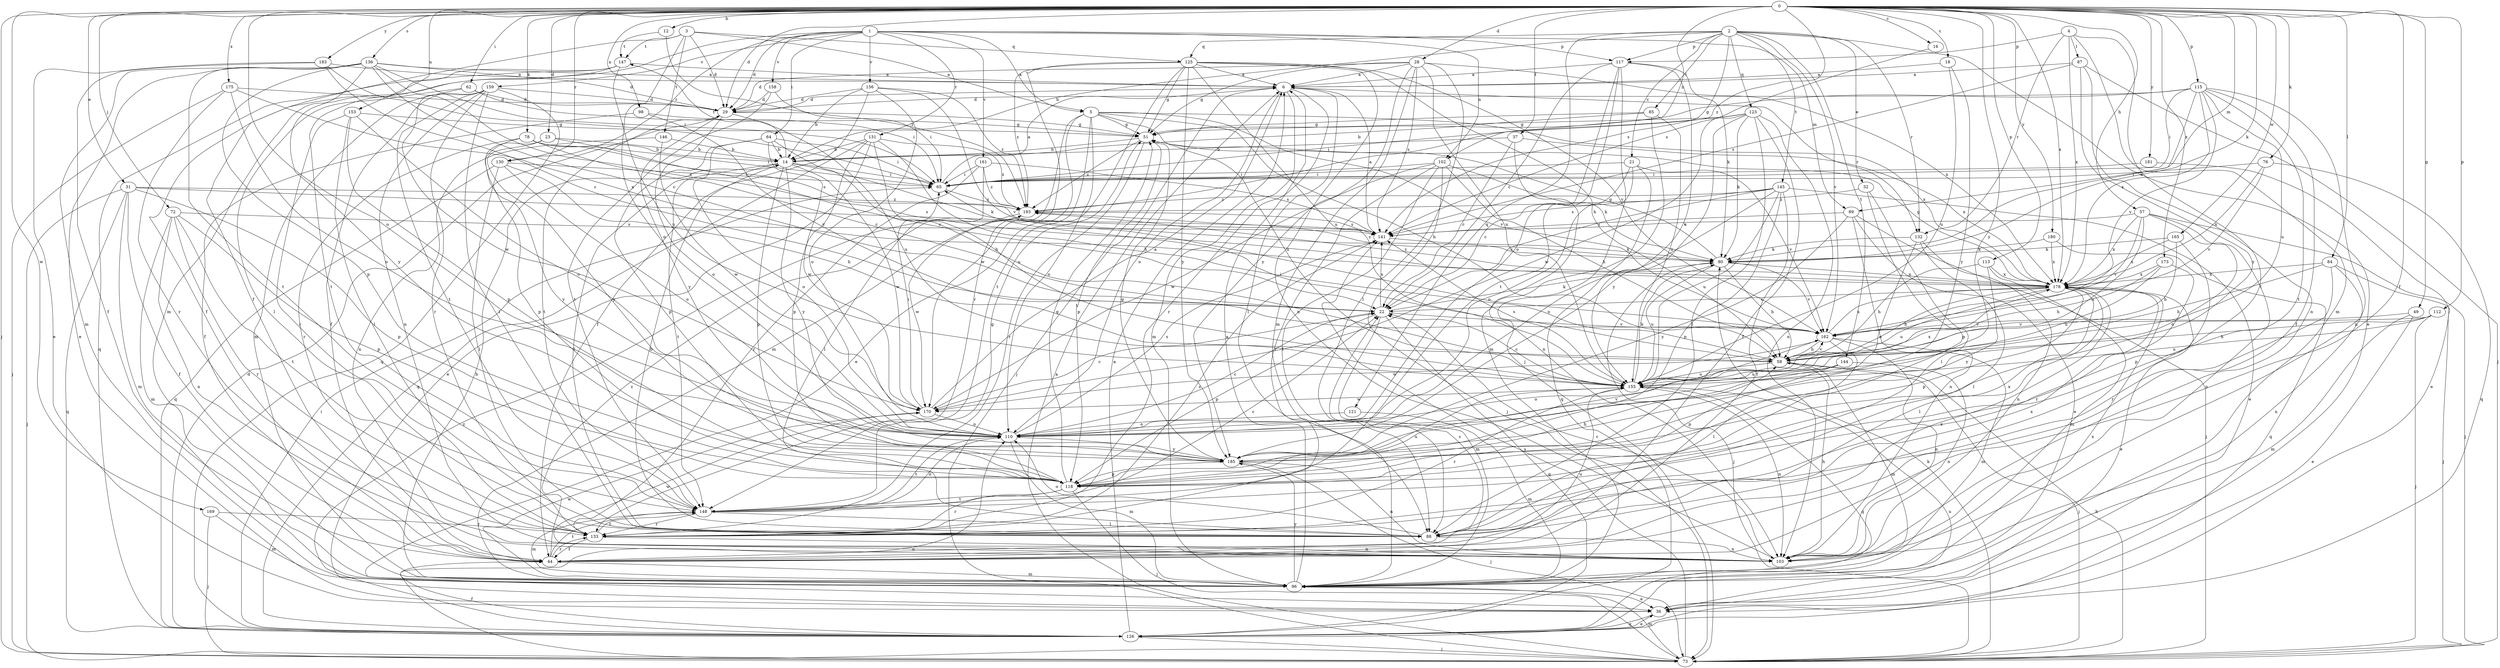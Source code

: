 strict digraph  {
0;
1;
2;
3;
4;
5;
6;
12;
14;
16;
18;
21;
22;
23;
28;
29;
31;
32;
36;
37;
44;
49;
51;
57;
58;
62;
64;
65;
72;
73;
76;
78;
80;
84;
85;
87;
88;
89;
96;
98;
102;
103;
110;
112;
113;
115;
117;
118;
121;
123;
125;
126;
130;
131;
132;
133;
136;
141;
144;
145;
146;
147;
148;
153;
155;
156;
158;
159;
161;
162;
165;
169;
170;
173;
175;
178;
180;
181;
183;
185;
193;
0 -> 12  [label=b];
0 -> 16  [label=c];
0 -> 18  [label=c];
0 -> 23  [label=d];
0 -> 28  [label=d];
0 -> 29  [label=d];
0 -> 31  [label=e];
0 -> 37  [label=f];
0 -> 44  [label=f];
0 -> 49  [label=g];
0 -> 57  [label=h];
0 -> 62  [label=i];
0 -> 72  [label=j];
0 -> 73  [label=j];
0 -> 76  [label=k];
0 -> 78  [label=k];
0 -> 80  [label=k];
0 -> 84  [label=l];
0 -> 89  [label=m];
0 -> 98  [label=n];
0 -> 102  [label=n];
0 -> 110  [label=o];
0 -> 112  [label=p];
0 -> 113  [label=p];
0 -> 115  [label=p];
0 -> 130  [label=r];
0 -> 136  [label=s];
0 -> 153  [label=u];
0 -> 165  [label=w];
0 -> 169  [label=w];
0 -> 173  [label=x];
0 -> 175  [label=x];
0 -> 178  [label=x];
0 -> 180  [label=y];
0 -> 181  [label=y];
0 -> 183  [label=y];
0 -> 185  [label=y];
0 -> 193  [label=z];
1 -> 5  [label=a];
1 -> 29  [label=d];
1 -> 64  [label=i];
1 -> 89  [label=m];
1 -> 96  [label=m];
1 -> 102  [label=n];
1 -> 117  [label=p];
1 -> 130  [label=r];
1 -> 131  [label=r];
1 -> 156  [label=v];
1 -> 158  [label=v];
1 -> 159  [label=v];
1 -> 161  [label=v];
2 -> 14  [label=b];
2 -> 21  [label=c];
2 -> 32  [label=e];
2 -> 36  [label=e];
2 -> 85  [label=l];
2 -> 117  [label=p];
2 -> 121  [label=q];
2 -> 123  [label=q];
2 -> 125  [label=q];
2 -> 132  [label=r];
2 -> 141  [label=s];
2 -> 144  [label=t];
2 -> 145  [label=t];
2 -> 162  [label=v];
3 -> 5  [label=a];
3 -> 29  [label=d];
3 -> 44  [label=f];
3 -> 110  [label=o];
3 -> 125  [label=q];
3 -> 146  [label=t];
3 -> 147  [label=t];
4 -> 87  [label=l];
4 -> 88  [label=l];
4 -> 96  [label=m];
4 -> 117  [label=p];
4 -> 132  [label=r];
4 -> 178  [label=x];
5 -> 36  [label=e];
5 -> 51  [label=g];
5 -> 58  [label=h];
5 -> 96  [label=m];
5 -> 110  [label=o];
5 -> 155  [label=u];
5 -> 162  [label=v];
5 -> 170  [label=w];
5 -> 178  [label=x];
6 -> 29  [label=d];
6 -> 73  [label=j];
6 -> 88  [label=l];
6 -> 96  [label=m];
6 -> 110  [label=o];
6 -> 132  [label=r];
6 -> 133  [label=r];
12 -> 147  [label=t];
12 -> 193  [label=z];
14 -> 65  [label=i];
14 -> 80  [label=k];
14 -> 88  [label=l];
14 -> 118  [label=p];
14 -> 147  [label=t];
14 -> 148  [label=t];
14 -> 170  [label=w];
14 -> 185  [label=y];
16 -> 141  [label=s];
18 -> 6  [label=a];
18 -> 155  [label=u];
18 -> 185  [label=y];
21 -> 22  [label=c];
21 -> 65  [label=i];
21 -> 110  [label=o];
21 -> 126  [label=q];
21 -> 162  [label=v];
22 -> 80  [label=k];
22 -> 96  [label=m];
22 -> 118  [label=p];
22 -> 126  [label=q];
22 -> 141  [label=s];
22 -> 162  [label=v];
23 -> 14  [label=b];
23 -> 22  [label=c];
23 -> 118  [label=p];
23 -> 185  [label=y];
28 -> 6  [label=a];
28 -> 29  [label=d];
28 -> 51  [label=g];
28 -> 88  [label=l];
28 -> 96  [label=m];
28 -> 141  [label=s];
28 -> 155  [label=u];
28 -> 178  [label=x];
28 -> 185  [label=y];
29 -> 51  [label=g];
29 -> 110  [label=o];
29 -> 148  [label=t];
29 -> 155  [label=u];
29 -> 185  [label=y];
31 -> 44  [label=f];
31 -> 73  [label=j];
31 -> 96  [label=m];
31 -> 118  [label=p];
31 -> 126  [label=q];
31 -> 141  [label=s];
31 -> 193  [label=z];
32 -> 88  [label=l];
32 -> 118  [label=p];
32 -> 193  [label=z];
36 -> 126  [label=q];
37 -> 14  [label=b];
37 -> 22  [label=c];
37 -> 103  [label=n];
37 -> 178  [label=x];
44 -> 22  [label=c];
44 -> 96  [label=m];
44 -> 133  [label=r];
44 -> 148  [label=t];
44 -> 155  [label=u];
44 -> 178  [label=x];
44 -> 193  [label=z];
49 -> 36  [label=e];
49 -> 96  [label=m];
49 -> 162  [label=v];
51 -> 14  [label=b];
51 -> 118  [label=p];
51 -> 133  [label=r];
51 -> 193  [label=z];
57 -> 73  [label=j];
57 -> 103  [label=n];
57 -> 110  [label=o];
57 -> 141  [label=s];
57 -> 155  [label=u];
57 -> 162  [label=v];
57 -> 178  [label=x];
58 -> 65  [label=i];
58 -> 73  [label=j];
58 -> 96  [label=m];
58 -> 155  [label=u];
58 -> 162  [label=v];
62 -> 29  [label=d];
62 -> 65  [label=i];
62 -> 88  [label=l];
62 -> 170  [label=w];
64 -> 14  [label=b];
64 -> 58  [label=h];
64 -> 65  [label=i];
64 -> 110  [label=o];
64 -> 118  [label=p];
64 -> 170  [label=w];
65 -> 6  [label=a];
65 -> 193  [label=z];
72 -> 96  [label=m];
72 -> 103  [label=n];
72 -> 118  [label=p];
72 -> 133  [label=r];
72 -> 141  [label=s];
72 -> 148  [label=t];
73 -> 6  [label=a];
73 -> 58  [label=h];
73 -> 80  [label=k];
73 -> 96  [label=m];
73 -> 110  [label=o];
73 -> 141  [label=s];
76 -> 65  [label=i];
76 -> 126  [label=q];
76 -> 162  [label=v];
76 -> 178  [label=x];
78 -> 14  [label=b];
78 -> 22  [label=c];
78 -> 65  [label=i];
78 -> 133  [label=r];
78 -> 141  [label=s];
78 -> 185  [label=y];
80 -> 51  [label=g];
80 -> 58  [label=h];
80 -> 73  [label=j];
80 -> 155  [label=u];
80 -> 162  [label=v];
80 -> 178  [label=x];
80 -> 193  [label=z];
84 -> 58  [label=h];
84 -> 73  [label=j];
84 -> 103  [label=n];
84 -> 133  [label=r];
84 -> 178  [label=x];
85 -> 14  [label=b];
85 -> 51  [label=g];
85 -> 96  [label=m];
85 -> 155  [label=u];
87 -> 6  [label=a];
87 -> 73  [label=j];
87 -> 103  [label=n];
87 -> 141  [label=s];
87 -> 185  [label=y];
88 -> 14  [label=b];
88 -> 103  [label=n];
88 -> 110  [label=o];
88 -> 178  [label=x];
89 -> 36  [label=e];
89 -> 73  [label=j];
89 -> 103  [label=n];
89 -> 141  [label=s];
89 -> 185  [label=y];
96 -> 6  [label=a];
96 -> 14  [label=b];
96 -> 36  [label=e];
96 -> 170  [label=w];
96 -> 178  [label=x];
96 -> 185  [label=y];
98 -> 44  [label=f];
98 -> 51  [label=g];
98 -> 162  [label=v];
102 -> 58  [label=h];
102 -> 65  [label=i];
102 -> 73  [label=j];
102 -> 80  [label=k];
102 -> 88  [label=l];
102 -> 133  [label=r];
102 -> 170  [label=w];
103 -> 22  [label=c];
103 -> 58  [label=h];
103 -> 170  [label=w];
110 -> 22  [label=c];
110 -> 96  [label=m];
110 -> 141  [label=s];
110 -> 148  [label=t];
110 -> 185  [label=y];
112 -> 58  [label=h];
112 -> 73  [label=j];
112 -> 155  [label=u];
112 -> 162  [label=v];
113 -> 58  [label=h];
113 -> 96  [label=m];
113 -> 178  [label=x];
113 -> 185  [label=y];
115 -> 29  [label=d];
115 -> 44  [label=f];
115 -> 51  [label=g];
115 -> 65  [label=i];
115 -> 80  [label=k];
115 -> 103  [label=n];
115 -> 148  [label=t];
115 -> 155  [label=u];
115 -> 162  [label=v];
115 -> 178  [label=x];
117 -> 6  [label=a];
117 -> 22  [label=c];
117 -> 73  [label=j];
117 -> 80  [label=k];
117 -> 110  [label=o];
117 -> 148  [label=t];
117 -> 155  [label=u];
118 -> 51  [label=g];
118 -> 58  [label=h];
118 -> 73  [label=j];
118 -> 133  [label=r];
118 -> 148  [label=t];
118 -> 155  [label=u];
118 -> 178  [label=x];
121 -> 96  [label=m];
121 -> 110  [label=o];
123 -> 44  [label=f];
123 -> 51  [label=g];
123 -> 65  [label=i];
123 -> 80  [label=k];
123 -> 88  [label=l];
123 -> 103  [label=n];
123 -> 170  [label=w];
123 -> 185  [label=y];
125 -> 6  [label=a];
125 -> 51  [label=g];
125 -> 58  [label=h];
125 -> 103  [label=n];
125 -> 133  [label=r];
125 -> 148  [label=t];
125 -> 155  [label=u];
125 -> 162  [label=v];
125 -> 185  [label=y];
125 -> 193  [label=z];
126 -> 6  [label=a];
126 -> 29  [label=d];
126 -> 36  [label=e];
126 -> 44  [label=f];
126 -> 65  [label=i];
126 -> 73  [label=j];
126 -> 155  [label=u];
126 -> 193  [label=z];
130 -> 58  [label=h];
130 -> 65  [label=i];
130 -> 88  [label=l];
130 -> 110  [label=o];
130 -> 126  [label=q];
131 -> 14  [label=b];
131 -> 36  [label=e];
131 -> 58  [label=h];
131 -> 118  [label=p];
131 -> 126  [label=q];
131 -> 155  [label=u];
131 -> 193  [label=z];
132 -> 80  [label=k];
132 -> 88  [label=l];
132 -> 103  [label=n];
132 -> 110  [label=o];
133 -> 44  [label=f];
133 -> 103  [label=n];
133 -> 141  [label=s];
133 -> 148  [label=t];
136 -> 6  [label=a];
136 -> 22  [label=c];
136 -> 29  [label=d];
136 -> 36  [label=e];
136 -> 65  [label=i];
136 -> 96  [label=m];
136 -> 118  [label=p];
136 -> 148  [label=t];
136 -> 178  [label=x];
136 -> 185  [label=y];
141 -> 6  [label=a];
141 -> 80  [label=k];
144 -> 103  [label=n];
144 -> 110  [label=o];
144 -> 118  [label=p];
144 -> 155  [label=u];
145 -> 22  [label=c];
145 -> 36  [label=e];
145 -> 44  [label=f];
145 -> 110  [label=o];
145 -> 118  [label=p];
145 -> 141  [label=s];
145 -> 155  [label=u];
145 -> 193  [label=z];
146 -> 14  [label=b];
146 -> 103  [label=n];
146 -> 170  [label=w];
147 -> 6  [label=a];
147 -> 44  [label=f];
147 -> 126  [label=q];
147 -> 148  [label=t];
147 -> 155  [label=u];
148 -> 22  [label=c];
148 -> 51  [label=g];
148 -> 88  [label=l];
148 -> 96  [label=m];
148 -> 110  [label=o];
148 -> 133  [label=r];
153 -> 51  [label=g];
153 -> 88  [label=l];
153 -> 110  [label=o];
153 -> 118  [label=p];
153 -> 133  [label=r];
155 -> 22  [label=c];
155 -> 80  [label=k];
155 -> 103  [label=n];
155 -> 126  [label=q];
155 -> 133  [label=r];
155 -> 141  [label=s];
155 -> 170  [label=w];
155 -> 178  [label=x];
156 -> 14  [label=b];
156 -> 29  [label=d];
156 -> 44  [label=f];
156 -> 110  [label=o];
156 -> 162  [label=v];
156 -> 193  [label=z];
158 -> 29  [label=d];
158 -> 65  [label=i];
158 -> 148  [label=t];
159 -> 29  [label=d];
159 -> 44  [label=f];
159 -> 88  [label=l];
159 -> 96  [label=m];
159 -> 103  [label=n];
159 -> 126  [label=q];
159 -> 133  [label=r];
159 -> 148  [label=t];
161 -> 65  [label=i];
161 -> 88  [label=l];
161 -> 133  [label=r];
161 -> 141  [label=s];
161 -> 193  [label=z];
162 -> 58  [label=h];
162 -> 88  [label=l];
162 -> 96  [label=m];
162 -> 103  [label=n];
162 -> 170  [label=w];
162 -> 178  [label=x];
165 -> 58  [label=h];
165 -> 80  [label=k];
165 -> 118  [label=p];
165 -> 178  [label=x];
169 -> 73  [label=j];
169 -> 96  [label=m];
169 -> 133  [label=r];
170 -> 6  [label=a];
170 -> 22  [label=c];
170 -> 65  [label=i];
170 -> 110  [label=o];
173 -> 58  [label=h];
173 -> 133  [label=r];
173 -> 155  [label=u];
173 -> 178  [label=x];
175 -> 29  [label=d];
175 -> 73  [label=j];
175 -> 110  [label=o];
175 -> 133  [label=r];
175 -> 178  [label=x];
178 -> 22  [label=c];
178 -> 36  [label=e];
178 -> 51  [label=g];
178 -> 58  [label=h];
178 -> 88  [label=l];
178 -> 118  [label=p];
178 -> 155  [label=u];
178 -> 193  [label=z];
180 -> 80  [label=k];
180 -> 126  [label=q];
180 -> 178  [label=x];
181 -> 36  [label=e];
181 -> 65  [label=i];
183 -> 6  [label=a];
183 -> 22  [label=c];
183 -> 36  [label=e];
183 -> 44  [label=f];
183 -> 65  [label=i];
185 -> 51  [label=g];
185 -> 73  [label=j];
185 -> 103  [label=n];
185 -> 118  [label=p];
185 -> 162  [label=v];
193 -> 141  [label=s];
193 -> 170  [label=w];
}
